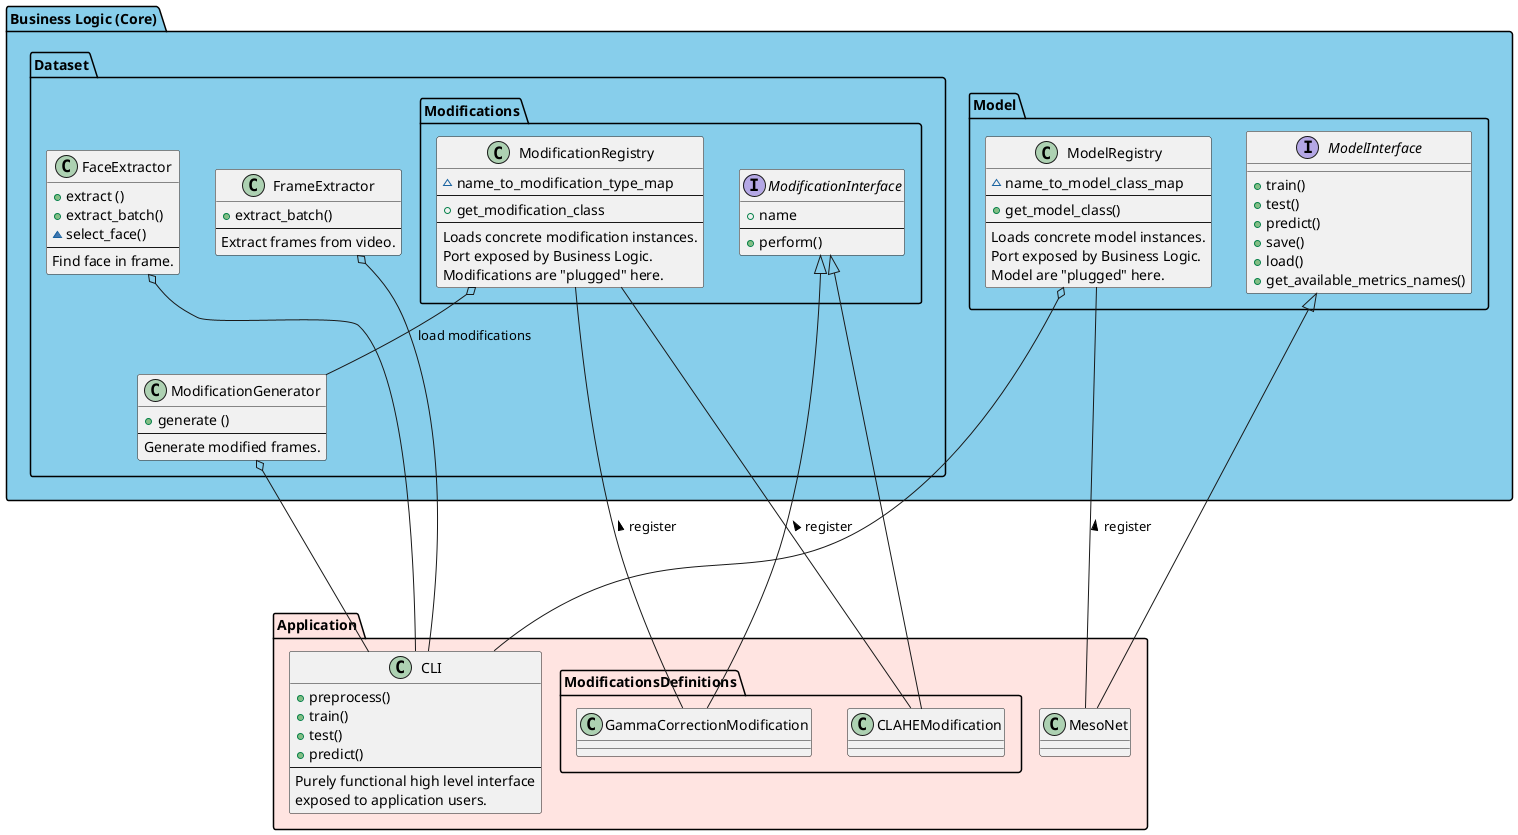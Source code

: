 @startuml
package "Business Logic (Core)" #skyblue {

    package Dataset {

        class FrameExtractor {
            + extract_batch()
            --
            Extract frames from video.
        }

        class FaceExtractor {
            + extract ()
            + extract_batch()
            ~ select_face()
            --
            Find face in frame.
        }

        class ModificationGenerator {
            + generate ()
            --
            Generate modified frames.
        }

        package Modifications {
            interface ModificationInterface {
                + name
                --
                + perform()
            }

            class ModificationRegistry {
                ~ name_to_modification_type_map
                --
                + get_modification_class
                --
                Loads concrete modification instances.
                Port exposed by Business Logic.
                Modifications are "plugged" here.
            }

        }

    }


    package Model {
        interface ModelInterface {
            + train()
            + test()
            + predict()
            + save()
            + load()
            + get_available_metrics_names()
        }

        class ModelRegistry {
            ~ name_to_model_class_map
            --
            + get_model_class()
            --
            Loads concrete model instances.
            Port exposed by Business Logic.
            Model are "plugged" here.
        }
    }

}


package "Application" #MistyRose {

    class "MesoNet"  {

    }

    class "CLI"  {
        + preprocess()
        + train()
        + test()
        + predict()
        --
        Purely functional high level interface
        exposed to application users.
    }

    package ModificationsDefinitions {
        class GammaCorrectionModification {

        }

        class CLAHEModification {

        }
    }
}

MesoNet -up-- ModelRegistry : register >

MesoNet -up--|> ModelInterface

GammaCorrectionModification -up--|> ModificationInterface
CLAHEModification -up--|> ModificationInterface

GammaCorrectionModification -up-- ModificationRegistry : register >
CLAHEModification -up-- ModificationRegistry : register >

ModificationGenerator -up-o ModificationRegistry : load modifications

CLI -up--o FrameExtractor
CLI -up--o FaceExtractor
CLI -up--o ModificationGenerator
CLI -up--o ModelRegistry

@enduml
